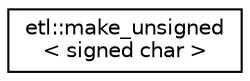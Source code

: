 digraph "Graphical Class Hierarchy"
{
  edge [fontname="Helvetica",fontsize="10",labelfontname="Helvetica",labelfontsize="10"];
  node [fontname="Helvetica",fontsize="10",shape=record];
  rankdir="LR";
  Node0 [label="etl::make_unsigned\l\< signed char \>",height=0.2,width=0.4,color="black", fillcolor="white", style="filled",URL="$structetl_1_1make__unsigned_3_01signed_01char_01_4.html"];
}
